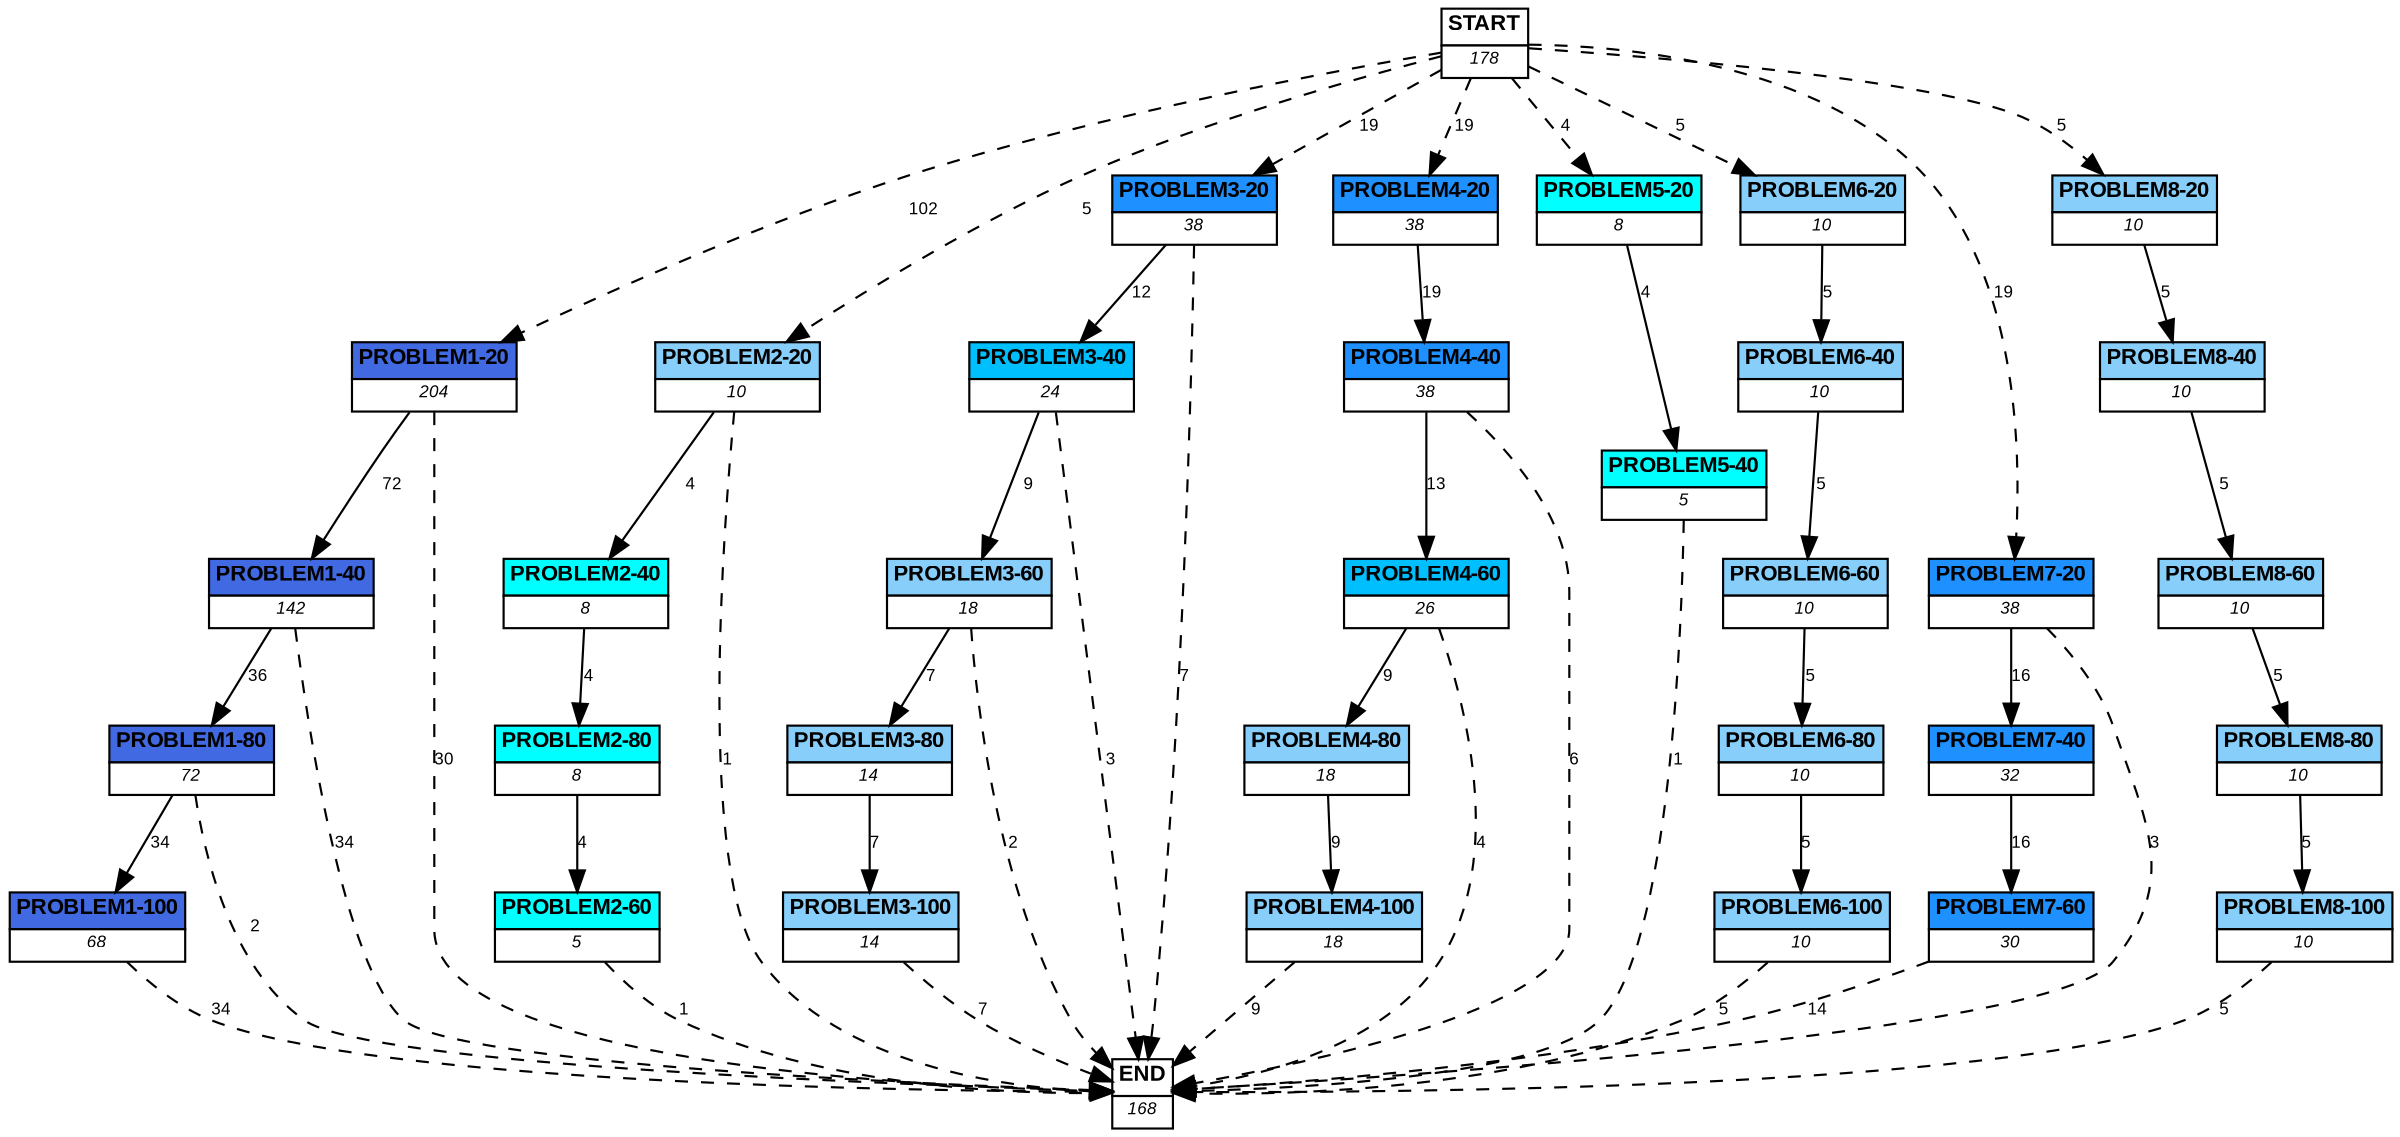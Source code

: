digraph graphname {
	dpi = 150
	size="16,11!";
	margin = 0;
"PROBLEM1-20" [shape=plain, label=<<table border="0" cellborder="1" cellspacing="0"><tr><td bgcolor="royalblue"><FONT face="Arial" POINT-SIZE="10"><b>PROBLEM1-20</b></FONT></td></tr><tr><td bgcolor="white"><FONT face="Arial" POINT-SIZE="8"><i>204</i></FONT></td></tr></table>>]
"PROBLEM1-40" [shape=plain, label=<<table border="0" cellborder="1" cellspacing="0"><tr><td bgcolor="royalblue"><FONT face="Arial" POINT-SIZE="10"><b>PROBLEM1-40</b></FONT></td></tr><tr><td bgcolor="white"><FONT face="Arial" POINT-SIZE="8"><i>142</i></FONT></td></tr></table>>]
"PROBLEM1-80" [shape=plain, label=<<table border="0" cellborder="1" cellspacing="0"><tr><td bgcolor="royalblue"><FONT face="Arial" POINT-SIZE="10"><b>PROBLEM1-80</b></FONT></td></tr><tr><td bgcolor="white"><FONT face="Arial" POINT-SIZE="8"><i>72</i></FONT></td></tr></table>>]
"PROBLEM1-100" [shape=plain, label=<<table border="0" cellborder="1" cellspacing="0"><tr><td bgcolor="royalblue"><FONT face="Arial" POINT-SIZE="10"><b>PROBLEM1-100</b></FONT></td></tr><tr><td bgcolor="white"><FONT face="Arial" POINT-SIZE="8"><i>68</i></FONT></td></tr></table>>]
"PROBLEM2-20" [shape=plain, label=<<table border="0" cellborder="1" cellspacing="0"><tr><td bgcolor="lightskyblue"><FONT face="Arial" POINT-SIZE="10"><b>PROBLEM2-20</b></FONT></td></tr><tr><td bgcolor="white"><FONT face="Arial" POINT-SIZE="8"><i>10</i></FONT></td></tr></table>>]
"PROBLEM2-40" [shape=plain, label=<<table border="0" cellborder="1" cellspacing="0"><tr><td bgcolor="aqua"><FONT face="Arial" POINT-SIZE="10"><b>PROBLEM2-40</b></FONT></td></tr><tr><td bgcolor="white"><FONT face="Arial" POINT-SIZE="8"><i>8</i></FONT></td></tr></table>>]
"PROBLEM2-80" [shape=plain, label=<<table border="0" cellborder="1" cellspacing="0"><tr><td bgcolor="aqua"><FONT face="Arial" POINT-SIZE="10"><b>PROBLEM2-80</b></FONT></td></tr><tr><td bgcolor="white"><FONT face="Arial" POINT-SIZE="8"><i>8</i></FONT></td></tr></table>>]
"PROBLEM2-60" [shape=plain, label=<<table border="0" cellborder="1" cellspacing="0"><tr><td bgcolor="aqua"><FONT face="Arial" POINT-SIZE="10"><b>PROBLEM2-60</b></FONT></td></tr><tr><td bgcolor="white"><FONT face="Arial" POINT-SIZE="8"><i>5</i></FONT></td></tr></table>>]
"PROBLEM3-20" [shape=plain, label=<<table border="0" cellborder="1" cellspacing="0"><tr><td bgcolor="dodgerblue"><FONT face="Arial" POINT-SIZE="10"><b>PROBLEM3-20</b></FONT></td></tr><tr><td bgcolor="white"><FONT face="Arial" POINT-SIZE="8"><i>38</i></FONT></td></tr></table>>]
"PROBLEM4-20" [shape=plain, label=<<table border="0" cellborder="1" cellspacing="0"><tr><td bgcolor="dodgerblue"><FONT face="Arial" POINT-SIZE="10"><b>PROBLEM4-20</b></FONT></td></tr><tr><td bgcolor="white"><FONT face="Arial" POINT-SIZE="8"><i>38</i></FONT></td></tr></table>>]
"PROBLEM4-40" [shape=plain, label=<<table border="0" cellborder="1" cellspacing="0"><tr><td bgcolor="dodgerblue"><FONT face="Arial" POINT-SIZE="10"><b>PROBLEM4-40</b></FONT></td></tr><tr><td bgcolor="white"><FONT face="Arial" POINT-SIZE="8"><i>38</i></FONT></td></tr></table>>]
"PROBLEM4-60" [shape=plain, label=<<table border="0" cellborder="1" cellspacing="0"><tr><td bgcolor="deepskyblue"><FONT face="Arial" POINT-SIZE="10"><b>PROBLEM4-60</b></FONT></td></tr><tr><td bgcolor="white"><FONT face="Arial" POINT-SIZE="8"><i>26</i></FONT></td></tr></table>>]
"PROBLEM3-40" [shape=plain, label=<<table border="0" cellborder="1" cellspacing="0"><tr><td bgcolor="deepskyblue"><FONT face="Arial" POINT-SIZE="10"><b>PROBLEM3-40</b></FONT></td></tr><tr><td bgcolor="white"><FONT face="Arial" POINT-SIZE="8"><i>24</i></FONT></td></tr></table>>]
"PROBLEM3-60" [shape=plain, label=<<table border="0" cellborder="1" cellspacing="0"><tr><td bgcolor="lightskyblue"><FONT face="Arial" POINT-SIZE="10"><b>PROBLEM3-60</b></FONT></td></tr><tr><td bgcolor="white"><FONT face="Arial" POINT-SIZE="8"><i>18</i></FONT></td></tr></table>>]
"PROBLEM4-80" [shape=plain, label=<<table border="0" cellborder="1" cellspacing="0"><tr><td bgcolor="lightskyblue"><FONT face="Arial" POINT-SIZE="10"><b>PROBLEM4-80</b></FONT></td></tr><tr><td bgcolor="white"><FONT face="Arial" POINT-SIZE="8"><i>18</i></FONT></td></tr></table>>]
"PROBLEM4-100" [shape=plain, label=<<table border="0" cellborder="1" cellspacing="0"><tr><td bgcolor="lightskyblue"><FONT face="Arial" POINT-SIZE="10"><b>PROBLEM4-100</b></FONT></td></tr><tr><td bgcolor="white"><FONT face="Arial" POINT-SIZE="8"><i>18</i></FONT></td></tr></table>>]
"PROBLEM5-20" [shape=plain, label=<<table border="0" cellborder="1" cellspacing="0"><tr><td bgcolor="aqua"><FONT face="Arial" POINT-SIZE="10"><b>PROBLEM5-20</b></FONT></td></tr><tr><td bgcolor="white"><FONT face="Arial" POINT-SIZE="8"><i>8</i></FONT></td></tr></table>>]
"PROBLEM5-40" [shape=plain, label=<<table border="0" cellborder="1" cellspacing="0"><tr><td bgcolor="aqua"><FONT face="Arial" POINT-SIZE="10"><b>PROBLEM5-40</b></FONT></td></tr><tr><td bgcolor="white"><FONT face="Arial" POINT-SIZE="8"><i>5</i></FONT></td></tr></table>>]
"PROBLEM3-80" [shape=plain, label=<<table border="0" cellborder="1" cellspacing="0"><tr><td bgcolor="lightskyblue"><FONT face="Arial" POINT-SIZE="10"><b>PROBLEM3-80</b></FONT></td></tr><tr><td bgcolor="white"><FONT face="Arial" POINT-SIZE="8"><i>14</i></FONT></td></tr></table>>]
"PROBLEM3-100" [shape=plain, label=<<table border="0" cellborder="1" cellspacing="0"><tr><td bgcolor="lightskyblue"><FONT face="Arial" POINT-SIZE="10"><b>PROBLEM3-100</b></FONT></td></tr><tr><td bgcolor="white"><FONT face="Arial" POINT-SIZE="8"><i>14</i></FONT></td></tr></table>>]
"PROBLEM6-20" [shape=plain, label=<<table border="0" cellborder="1" cellspacing="0"><tr><td bgcolor="lightskyblue"><FONT face="Arial" POINT-SIZE="10"><b>PROBLEM6-20</b></FONT></td></tr><tr><td bgcolor="white"><FONT face="Arial" POINT-SIZE="8"><i>10</i></FONT></td></tr></table>>]
"PROBLEM6-40" [shape=plain, label=<<table border="0" cellborder="1" cellspacing="0"><tr><td bgcolor="lightskyblue"><FONT face="Arial" POINT-SIZE="10"><b>PROBLEM6-40</b></FONT></td></tr><tr><td bgcolor="white"><FONT face="Arial" POINT-SIZE="8"><i>10</i></FONT></td></tr></table>>]
"PROBLEM6-60" [shape=plain, label=<<table border="0" cellborder="1" cellspacing="0"><tr><td bgcolor="lightskyblue"><FONT face="Arial" POINT-SIZE="10"><b>PROBLEM6-60</b></FONT></td></tr><tr><td bgcolor="white"><FONT face="Arial" POINT-SIZE="8"><i>10</i></FONT></td></tr></table>>]
"PROBLEM6-80" [shape=plain, label=<<table border="0" cellborder="1" cellspacing="0"><tr><td bgcolor="lightskyblue"><FONT face="Arial" POINT-SIZE="10"><b>PROBLEM6-80</b></FONT></td></tr><tr><td bgcolor="white"><FONT face="Arial" POINT-SIZE="8"><i>10</i></FONT></td></tr></table>>]
"PROBLEM6-100" [shape=plain, label=<<table border="0" cellborder="1" cellspacing="0"><tr><td bgcolor="lightskyblue"><FONT face="Arial" POINT-SIZE="10"><b>PROBLEM6-100</b></FONT></td></tr><tr><td bgcolor="white"><FONT face="Arial" POINT-SIZE="8"><i>10</i></FONT></td></tr></table>>]
"PROBLEM7-20" [shape=plain, label=<<table border="0" cellborder="1" cellspacing="0"><tr><td bgcolor="dodgerblue"><FONT face="Arial" POINT-SIZE="10"><b>PROBLEM7-20</b></FONT></td></tr><tr><td bgcolor="white"><FONT face="Arial" POINT-SIZE="8"><i>38</i></FONT></td></tr></table>>]
"PROBLEM8-20" [shape=plain, label=<<table border="0" cellborder="1" cellspacing="0"><tr><td bgcolor="lightskyblue"><FONT face="Arial" POINT-SIZE="10"><b>PROBLEM8-20</b></FONT></td></tr><tr><td bgcolor="white"><FONT face="Arial" POINT-SIZE="8"><i>10</i></FONT></td></tr></table>>]
"PROBLEM8-40" [shape=plain, label=<<table border="0" cellborder="1" cellspacing="0"><tr><td bgcolor="lightskyblue"><FONT face="Arial" POINT-SIZE="10"><b>PROBLEM8-40</b></FONT></td></tr><tr><td bgcolor="white"><FONT face="Arial" POINT-SIZE="8"><i>10</i></FONT></td></tr></table>>]
"PROBLEM8-60" [shape=plain, label=<<table border="0" cellborder="1" cellspacing="0"><tr><td bgcolor="lightskyblue"><FONT face="Arial" POINT-SIZE="10"><b>PROBLEM8-60</b></FONT></td></tr><tr><td bgcolor="white"><FONT face="Arial" POINT-SIZE="8"><i>10</i></FONT></td></tr></table>>]
"PROBLEM8-80" [shape=plain, label=<<table border="0" cellborder="1" cellspacing="0"><tr><td bgcolor="lightskyblue"><FONT face="Arial" POINT-SIZE="10"><b>PROBLEM8-80</b></FONT></td></tr><tr><td bgcolor="white"><FONT face="Arial" POINT-SIZE="8"><i>10</i></FONT></td></tr></table>>]
"PROBLEM8-100" [shape=plain, label=<<table border="0" cellborder="1" cellspacing="0"><tr><td bgcolor="lightskyblue"><FONT face="Arial" POINT-SIZE="10"><b>PROBLEM8-100</b></FONT></td></tr><tr><td bgcolor="white"><FONT face="Arial" POINT-SIZE="8"><i>10</i></FONT></td></tr></table>>]
"PROBLEM7-40" [shape=plain, label=<<table border="0" cellborder="1" cellspacing="0"><tr><td bgcolor="dodgerblue"><FONT face="Arial" POINT-SIZE="10"><b>PROBLEM7-40</b></FONT></td></tr><tr><td bgcolor="white"><FONT face="Arial" POINT-SIZE="8"><i>32</i></FONT></td></tr></table>>]
"PROBLEM7-60" [shape=plain, label=<<table border="0" cellborder="1" cellspacing="0"><tr><td bgcolor="dodgerblue"><FONT face="Arial" POINT-SIZE="10"><b>PROBLEM7-60</b></FONT></td></tr><tr><td bgcolor="white"><FONT face="Arial" POINT-SIZE="8"><i>30</i></FONT></td></tr></table>>]
"START" [shape=plain, label=<<table border="0" cellborder="1" cellspacing="0"><tr><td bgcolor="white"><FONT face="Arial" POINT-SIZE="10"><b>START</b></FONT></td></tr><tr><td bgcolor="white"><FONT face="Arial" POINT-SIZE="8"><i>178</i></FONT></td></tr></table>>]
"END" [shape=plain, label=<<table border="0" cellborder="1" cellspacing="0"><tr><td bgcolor="white"><FONT face="Arial" POINT-SIZE="10"><b>END</b></FONT></td></tr><tr><td bgcolor="white"><FONT face="Arial" POINT-SIZE="8"><i>168</i></FONT></td></tr></table>>]
"PROBLEM1-20" -> "PROBLEM1-40" [ label ="72" labelfloat=false fontname="Arial" fontsize=8]
"PROBLEM1-20" -> "END" [ style = dashed label ="30" labelfloat=false fontname="Arial" fontsize=8]
"PROBLEM1-40" -> "PROBLEM1-80" [ label ="36" labelfloat=false fontname="Arial" fontsize=8]
"PROBLEM1-40" -> "END" [ style = dashed label ="34" labelfloat=false fontname="Arial" fontsize=8]
"PROBLEM1-80" -> "PROBLEM1-100" [ label ="34" labelfloat=false fontname="Arial" fontsize=8]
"PROBLEM1-80" -> "END" [ style = dashed label ="2" labelfloat=false fontname="Arial" fontsize=8]
"PROBLEM1-100" -> "END" [ style = dashed label ="34" labelfloat=false fontname="Arial" fontsize=8]
"PROBLEM2-20" -> "PROBLEM2-40" [ label ="4" labelfloat=false fontname="Arial" fontsize=8]
"PROBLEM2-20" -> "END" [ style = dashed label ="1" labelfloat=false fontname="Arial" fontsize=8]
"PROBLEM2-40" -> "PROBLEM2-80" [ label ="4" labelfloat=false fontname="Arial" fontsize=8]
"PROBLEM2-80" -> "PROBLEM2-60" [ label ="4" labelfloat=false fontname="Arial" fontsize=8]
"PROBLEM2-60" -> "END" [ style = dashed label ="1" labelfloat=false fontname="Arial" fontsize=8]
"PROBLEM3-20" -> "PROBLEM3-40" [ label ="12" labelfloat=false fontname="Arial" fontsize=8]
"PROBLEM3-20" -> "END" [ style = dashed label ="7" labelfloat=false fontname="Arial" fontsize=8]
"PROBLEM4-20" -> "PROBLEM4-40" [ label ="19" labelfloat=false fontname="Arial" fontsize=8]
"PROBLEM4-40" -> "PROBLEM4-60" [ label ="13" labelfloat=false fontname="Arial" fontsize=8]
"PROBLEM4-40" -> "END" [ style = dashed label ="6" labelfloat=false fontname="Arial" fontsize=8]
"PROBLEM4-60" -> "PROBLEM4-80" [ label ="9" labelfloat=false fontname="Arial" fontsize=8]
"PROBLEM4-60" -> "END" [ style = dashed label ="4" labelfloat=false fontname="Arial" fontsize=8]
"PROBLEM3-40" -> "PROBLEM3-60" [ label ="9" labelfloat=false fontname="Arial" fontsize=8]
"PROBLEM3-40" -> "END" [ style = dashed label ="3" labelfloat=false fontname="Arial" fontsize=8]
"PROBLEM3-60" -> "PROBLEM3-80" [ label ="7" labelfloat=false fontname="Arial" fontsize=8]
"PROBLEM3-60" -> "END" [ style = dashed label ="2" labelfloat=false fontname="Arial" fontsize=8]
"PROBLEM4-80" -> "PROBLEM4-100" [ label ="9" labelfloat=false fontname="Arial" fontsize=8]
"PROBLEM4-100" -> "END" [ style = dashed label ="9" labelfloat=false fontname="Arial" fontsize=8]
"PROBLEM5-20" -> "PROBLEM5-40" [ label ="4" labelfloat=false fontname="Arial" fontsize=8]
"PROBLEM5-40" -> "END" [ style = dashed label ="1" labelfloat=false fontname="Arial" fontsize=8]
"PROBLEM3-80" -> "PROBLEM3-100" [ label ="7" labelfloat=false fontname="Arial" fontsize=8]
"PROBLEM3-100" -> "END" [ style = dashed label ="7" labelfloat=false fontname="Arial" fontsize=8]
"PROBLEM6-20" -> "PROBLEM6-40" [ label ="5" labelfloat=false fontname="Arial" fontsize=8]
"PROBLEM6-40" -> "PROBLEM6-60" [ label ="5" labelfloat=false fontname="Arial" fontsize=8]
"PROBLEM6-60" -> "PROBLEM6-80" [ label ="5" labelfloat=false fontname="Arial" fontsize=8]
"PROBLEM6-80" -> "PROBLEM6-100" [ label ="5" labelfloat=false fontname="Arial" fontsize=8]
"PROBLEM6-100" -> "END" [ style = dashed label ="5" labelfloat=false fontname="Arial" fontsize=8]
"PROBLEM7-20" -> "PROBLEM7-40" [ label ="16" labelfloat=false fontname="Arial" fontsize=8]
"PROBLEM7-20" -> "END" [ style = dashed label ="3" labelfloat=false fontname="Arial" fontsize=8]
"PROBLEM8-20" -> "PROBLEM8-40" [ label ="5" labelfloat=false fontname="Arial" fontsize=8]
"PROBLEM8-40" -> "PROBLEM8-60" [ label ="5" labelfloat=false fontname="Arial" fontsize=8]
"PROBLEM8-60" -> "PROBLEM8-80" [ label ="5" labelfloat=false fontname="Arial" fontsize=8]
"PROBLEM8-80" -> "PROBLEM8-100" [ label ="5" labelfloat=false fontname="Arial" fontsize=8]
"PROBLEM8-100" -> "END" [ style = dashed label ="5" labelfloat=false fontname="Arial" fontsize=8]
"PROBLEM7-40" -> "PROBLEM7-60" [ label ="16" labelfloat=false fontname="Arial" fontsize=8]
"PROBLEM7-60" -> "END" [ style = dashed label ="14" labelfloat=false fontname="Arial" fontsize=8]
"START" -> "PROBLEM1-20" [ style = dashed label ="102" labelfloat=false fontname="Arial" fontsize=8]
"START" -> "PROBLEM2-20" [ style = dashed label ="5" labelfloat=false fontname="Arial" fontsize=8]
"START" -> "PROBLEM3-20" [ style = dashed label ="19" labelfloat=false fontname="Arial" fontsize=8]
"START" -> "PROBLEM4-20" [ style = dashed label ="19" labelfloat=false fontname="Arial" fontsize=8]
"START" -> "PROBLEM5-20" [ style = dashed label ="4" labelfloat=false fontname="Arial" fontsize=8]
"START" -> "PROBLEM6-20" [ style = dashed label ="5" labelfloat=false fontname="Arial" fontsize=8]
"START" -> "PROBLEM7-20" [ style = dashed label ="19" labelfloat=false fontname="Arial" fontsize=8]
"START" -> "PROBLEM8-20" [ style = dashed label ="5" labelfloat=false fontname="Arial" fontsize=8]
}